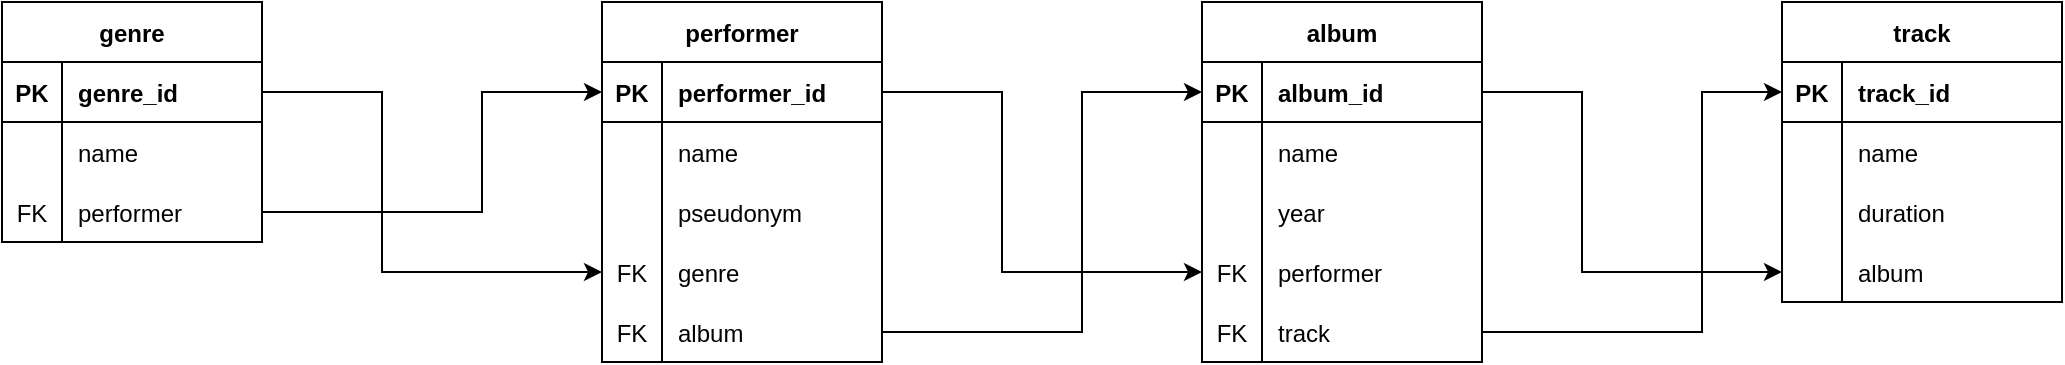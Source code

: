 <mxfile version="20.8.18" type="device"><diagram name="Страница 1" id="2P1tbJQ6iu6xO5hPFren"><mxGraphModel dx="1863" dy="605" grid="1" gridSize="10" guides="1" tooltips="1" connect="1" arrows="1" fold="1" page="1" pageScale="1" pageWidth="827" pageHeight="1169" math="0" shadow="0"><root><mxCell id="0"/><mxCell id="1" parent="0"/><mxCell id="rvvtegfZkqO3Cvzq8DBc-1" value="genre" style="shape=table;startSize=30;container=1;collapsible=1;childLayout=tableLayout;fixedRows=1;rowLines=0;fontStyle=1;align=center;resizeLast=1;" parent="1" vertex="1"><mxGeometry x="-240" y="55" width="130" height="120" as="geometry"><mxRectangle x="-180" y="240" width="70" height="30" as="alternateBounds"/></mxGeometry></mxCell><mxCell id="rvvtegfZkqO3Cvzq8DBc-2" value="" style="shape=tableRow;horizontal=0;startSize=0;swimlaneHead=0;swimlaneBody=0;fillColor=none;collapsible=0;dropTarget=0;points=[[0,0.5],[1,0.5]];portConstraint=eastwest;top=0;left=0;right=0;bottom=1;" parent="rvvtegfZkqO3Cvzq8DBc-1" vertex="1"><mxGeometry y="30" width="130" height="30" as="geometry"/></mxCell><mxCell id="rvvtegfZkqO3Cvzq8DBc-3" value="PK" style="shape=partialRectangle;connectable=0;fillColor=none;top=0;left=0;bottom=0;right=0;fontStyle=1;overflow=hidden;" parent="rvvtegfZkqO3Cvzq8DBc-2" vertex="1"><mxGeometry width="30" height="30" as="geometry"><mxRectangle width="30" height="30" as="alternateBounds"/></mxGeometry></mxCell><mxCell id="rvvtegfZkqO3Cvzq8DBc-4" value="genre_id" style="shape=partialRectangle;connectable=0;fillColor=none;top=0;left=0;bottom=0;right=0;align=left;spacingLeft=6;fontStyle=1;overflow=hidden;" parent="rvvtegfZkqO3Cvzq8DBc-2" vertex="1"><mxGeometry x="30" width="100" height="30" as="geometry"><mxRectangle width="100" height="30" as="alternateBounds"/></mxGeometry></mxCell><mxCell id="rvvtegfZkqO3Cvzq8DBc-5" value="" style="shape=tableRow;horizontal=0;startSize=0;swimlaneHead=0;swimlaneBody=0;fillColor=none;collapsible=0;dropTarget=0;points=[[0,0.5],[1,0.5]];portConstraint=eastwest;top=0;left=0;right=0;bottom=0;" parent="rvvtegfZkqO3Cvzq8DBc-1" vertex="1"><mxGeometry y="60" width="130" height="30" as="geometry"/></mxCell><mxCell id="rvvtegfZkqO3Cvzq8DBc-6" value="" style="shape=partialRectangle;connectable=0;fillColor=none;top=0;left=0;bottom=0;right=0;editable=1;overflow=hidden;" parent="rvvtegfZkqO3Cvzq8DBc-5" vertex="1"><mxGeometry width="30" height="30" as="geometry"><mxRectangle width="30" height="30" as="alternateBounds"/></mxGeometry></mxCell><mxCell id="rvvtegfZkqO3Cvzq8DBc-7" value="name" style="shape=partialRectangle;connectable=0;fillColor=none;top=0;left=0;bottom=0;right=0;align=left;spacingLeft=6;overflow=hidden;" parent="rvvtegfZkqO3Cvzq8DBc-5" vertex="1"><mxGeometry x="30" width="100" height="30" as="geometry"><mxRectangle width="100" height="30" as="alternateBounds"/></mxGeometry></mxCell><mxCell id="yr65BqVsn0OjiiQomEsh-18" style="shape=tableRow;horizontal=0;startSize=0;swimlaneHead=0;swimlaneBody=0;fillColor=none;collapsible=0;dropTarget=0;points=[[0,0.5],[1,0.5]];portConstraint=eastwest;top=0;left=0;right=0;bottom=0;" parent="rvvtegfZkqO3Cvzq8DBc-1" vertex="1"><mxGeometry y="90" width="130" height="30" as="geometry"/></mxCell><mxCell id="yr65BqVsn0OjiiQomEsh-19" value="FK" style="shape=partialRectangle;connectable=0;fillColor=none;top=0;left=0;bottom=0;right=0;editable=1;overflow=hidden;" parent="yr65BqVsn0OjiiQomEsh-18" vertex="1"><mxGeometry width="30" height="30" as="geometry"><mxRectangle width="30" height="30" as="alternateBounds"/></mxGeometry></mxCell><mxCell id="yr65BqVsn0OjiiQomEsh-20" value="performer" style="shape=partialRectangle;connectable=0;fillColor=none;top=0;left=0;bottom=0;right=0;align=left;spacingLeft=6;overflow=hidden;" parent="yr65BqVsn0OjiiQomEsh-18" vertex="1"><mxGeometry x="30" width="100" height="30" as="geometry"><mxRectangle width="100" height="30" as="alternateBounds"/></mxGeometry></mxCell><mxCell id="rvvtegfZkqO3Cvzq8DBc-14" value="album" style="shape=table;startSize=30;container=1;collapsible=1;childLayout=tableLayout;fixedRows=1;rowLines=0;fontStyle=1;align=center;resizeLast=1;" parent="1" vertex="1"><mxGeometry x="360" y="55" width="140" height="180" as="geometry"/></mxCell><mxCell id="rvvtegfZkqO3Cvzq8DBc-15" value="" style="shape=tableRow;horizontal=0;startSize=0;swimlaneHead=0;swimlaneBody=0;fillColor=none;collapsible=0;dropTarget=0;points=[[0,0.5],[1,0.5]];portConstraint=eastwest;top=0;left=0;right=0;bottom=1;" parent="rvvtegfZkqO3Cvzq8DBc-14" vertex="1"><mxGeometry y="30" width="140" height="30" as="geometry"/></mxCell><mxCell id="rvvtegfZkqO3Cvzq8DBc-16" value="PK" style="shape=partialRectangle;connectable=0;fillColor=none;top=0;left=0;bottom=0;right=0;fontStyle=1;overflow=hidden;" parent="rvvtegfZkqO3Cvzq8DBc-15" vertex="1"><mxGeometry width="30" height="30" as="geometry"><mxRectangle width="30" height="30" as="alternateBounds"/></mxGeometry></mxCell><mxCell id="rvvtegfZkqO3Cvzq8DBc-17" value="album_id" style="shape=partialRectangle;connectable=0;fillColor=none;top=0;left=0;bottom=0;right=0;align=left;spacingLeft=6;fontStyle=1;overflow=hidden;" parent="rvvtegfZkqO3Cvzq8DBc-15" vertex="1"><mxGeometry x="30" width="110" height="30" as="geometry"><mxRectangle width="110" height="30" as="alternateBounds"/></mxGeometry></mxCell><mxCell id="rvvtegfZkqO3Cvzq8DBc-18" value="" style="shape=tableRow;horizontal=0;startSize=0;swimlaneHead=0;swimlaneBody=0;fillColor=none;collapsible=0;dropTarget=0;points=[[0,0.5],[1,0.5]];portConstraint=eastwest;top=0;left=0;right=0;bottom=0;" parent="rvvtegfZkqO3Cvzq8DBc-14" vertex="1"><mxGeometry y="60" width="140" height="30" as="geometry"/></mxCell><mxCell id="rvvtegfZkqO3Cvzq8DBc-19" value="" style="shape=partialRectangle;connectable=0;fillColor=none;top=0;left=0;bottom=0;right=0;editable=1;overflow=hidden;" parent="rvvtegfZkqO3Cvzq8DBc-18" vertex="1"><mxGeometry width="30" height="30" as="geometry"><mxRectangle width="30" height="30" as="alternateBounds"/></mxGeometry></mxCell><mxCell id="rvvtegfZkqO3Cvzq8DBc-20" value="name" style="shape=partialRectangle;connectable=0;fillColor=none;top=0;left=0;bottom=0;right=0;align=left;spacingLeft=6;overflow=hidden;" parent="rvvtegfZkqO3Cvzq8DBc-18" vertex="1"><mxGeometry x="30" width="110" height="30" as="geometry"><mxRectangle width="110" height="30" as="alternateBounds"/></mxGeometry></mxCell><mxCell id="rvvtegfZkqO3Cvzq8DBc-21" value="" style="shape=tableRow;horizontal=0;startSize=0;swimlaneHead=0;swimlaneBody=0;fillColor=none;collapsible=0;dropTarget=0;points=[[0,0.5],[1,0.5]];portConstraint=eastwest;top=0;left=0;right=0;bottom=0;" parent="rvvtegfZkqO3Cvzq8DBc-14" vertex="1"><mxGeometry y="90" width="140" height="30" as="geometry"/></mxCell><mxCell id="rvvtegfZkqO3Cvzq8DBc-22" value="" style="shape=partialRectangle;connectable=0;fillColor=none;top=0;left=0;bottom=0;right=0;editable=1;overflow=hidden;" parent="rvvtegfZkqO3Cvzq8DBc-21" vertex="1"><mxGeometry width="30" height="30" as="geometry"><mxRectangle width="30" height="30" as="alternateBounds"/></mxGeometry></mxCell><mxCell id="rvvtegfZkqO3Cvzq8DBc-23" value="year" style="shape=partialRectangle;connectable=0;fillColor=none;top=0;left=0;bottom=0;right=0;align=left;spacingLeft=6;overflow=hidden;" parent="rvvtegfZkqO3Cvzq8DBc-21" vertex="1"><mxGeometry x="30" width="110" height="30" as="geometry"><mxRectangle width="110" height="30" as="alternateBounds"/></mxGeometry></mxCell><mxCell id="rvvtegfZkqO3Cvzq8DBc-24" value="" style="shape=tableRow;horizontal=0;startSize=0;swimlaneHead=0;swimlaneBody=0;fillColor=none;collapsible=0;dropTarget=0;points=[[0,0.5],[1,0.5]];portConstraint=eastwest;top=0;left=0;right=0;bottom=0;" parent="rvvtegfZkqO3Cvzq8DBc-14" vertex="1"><mxGeometry y="120" width="140" height="30" as="geometry"/></mxCell><mxCell id="rvvtegfZkqO3Cvzq8DBc-25" value="FK" style="shape=partialRectangle;connectable=0;fillColor=none;top=0;left=0;bottom=0;right=0;editable=1;overflow=hidden;" parent="rvvtegfZkqO3Cvzq8DBc-24" vertex="1"><mxGeometry width="30" height="30" as="geometry"><mxRectangle width="30" height="30" as="alternateBounds"/></mxGeometry></mxCell><mxCell id="rvvtegfZkqO3Cvzq8DBc-26" value="performer" style="shape=partialRectangle;connectable=0;fillColor=none;top=0;left=0;bottom=0;right=0;align=left;spacingLeft=6;overflow=hidden;" parent="rvvtegfZkqO3Cvzq8DBc-24" vertex="1"><mxGeometry x="30" width="110" height="30" as="geometry"><mxRectangle width="110" height="30" as="alternateBounds"/></mxGeometry></mxCell><mxCell id="yr65BqVsn0OjiiQomEsh-24" style="shape=tableRow;horizontal=0;startSize=0;swimlaneHead=0;swimlaneBody=0;fillColor=none;collapsible=0;dropTarget=0;points=[[0,0.5],[1,0.5]];portConstraint=eastwest;top=0;left=0;right=0;bottom=0;" parent="rvvtegfZkqO3Cvzq8DBc-14" vertex="1"><mxGeometry y="150" width="140" height="30" as="geometry"/></mxCell><mxCell id="yr65BqVsn0OjiiQomEsh-25" value="FK" style="shape=partialRectangle;connectable=0;fillColor=none;top=0;left=0;bottom=0;right=0;editable=1;overflow=hidden;" parent="yr65BqVsn0OjiiQomEsh-24" vertex="1"><mxGeometry width="30" height="30" as="geometry"><mxRectangle width="30" height="30" as="alternateBounds"/></mxGeometry></mxCell><mxCell id="yr65BqVsn0OjiiQomEsh-26" value="track" style="shape=partialRectangle;connectable=0;fillColor=none;top=0;left=0;bottom=0;right=0;align=left;spacingLeft=6;overflow=hidden;" parent="yr65BqVsn0OjiiQomEsh-24" vertex="1"><mxGeometry x="30" width="110" height="30" as="geometry"><mxRectangle width="110" height="30" as="alternateBounds"/></mxGeometry></mxCell><mxCell id="rvvtegfZkqO3Cvzq8DBc-27" value="performer" style="shape=table;startSize=30;container=1;collapsible=1;childLayout=tableLayout;fixedRows=1;rowLines=0;fontStyle=1;align=center;resizeLast=1;strokeColor=default;" parent="1" vertex="1"><mxGeometry x="60" y="55" width="140" height="180" as="geometry"/></mxCell><mxCell id="rvvtegfZkqO3Cvzq8DBc-28" value="" style="shape=tableRow;horizontal=0;startSize=0;swimlaneHead=0;swimlaneBody=0;fillColor=none;collapsible=0;dropTarget=0;points=[[0,0.5],[1,0.5]];portConstraint=eastwest;top=0;left=0;right=0;bottom=1;" parent="rvvtegfZkqO3Cvzq8DBc-27" vertex="1"><mxGeometry y="30" width="140" height="30" as="geometry"/></mxCell><mxCell id="rvvtegfZkqO3Cvzq8DBc-29" value="PK" style="shape=partialRectangle;connectable=0;fillColor=none;top=0;left=0;bottom=0;right=0;fontStyle=1;overflow=hidden;" parent="rvvtegfZkqO3Cvzq8DBc-28" vertex="1"><mxGeometry width="30" height="30" as="geometry"><mxRectangle width="30" height="30" as="alternateBounds"/></mxGeometry></mxCell><mxCell id="rvvtegfZkqO3Cvzq8DBc-30" value="performer_id" style="shape=partialRectangle;connectable=0;fillColor=none;top=0;left=0;bottom=0;right=0;align=left;spacingLeft=6;fontStyle=1;overflow=hidden;" parent="rvvtegfZkqO3Cvzq8DBc-28" vertex="1"><mxGeometry x="30" width="110" height="30" as="geometry"><mxRectangle width="110" height="30" as="alternateBounds"/></mxGeometry></mxCell><mxCell id="rvvtegfZkqO3Cvzq8DBc-31" value="" style="shape=tableRow;horizontal=0;startSize=0;swimlaneHead=0;swimlaneBody=0;fillColor=none;collapsible=0;dropTarget=0;points=[[0,0.5],[1,0.5]];portConstraint=eastwest;top=0;left=0;right=0;bottom=0;" parent="rvvtegfZkqO3Cvzq8DBc-27" vertex="1"><mxGeometry y="60" width="140" height="30" as="geometry"/></mxCell><mxCell id="rvvtegfZkqO3Cvzq8DBc-32" value="" style="shape=partialRectangle;connectable=0;fillColor=none;top=0;left=0;bottom=0;right=0;editable=1;overflow=hidden;" parent="rvvtegfZkqO3Cvzq8DBc-31" vertex="1"><mxGeometry width="30" height="30" as="geometry"><mxRectangle width="30" height="30" as="alternateBounds"/></mxGeometry></mxCell><mxCell id="rvvtegfZkqO3Cvzq8DBc-33" value="name" style="shape=partialRectangle;connectable=0;fillColor=none;top=0;left=0;bottom=0;right=0;align=left;spacingLeft=6;overflow=hidden;" parent="rvvtegfZkqO3Cvzq8DBc-31" vertex="1"><mxGeometry x="30" width="110" height="30" as="geometry"><mxRectangle width="110" height="30" as="alternateBounds"/></mxGeometry></mxCell><mxCell id="rvvtegfZkqO3Cvzq8DBc-34" value="" style="shape=tableRow;horizontal=0;startSize=0;swimlaneHead=0;swimlaneBody=0;fillColor=none;collapsible=0;dropTarget=0;points=[[0,0.5],[1,0.5]];portConstraint=eastwest;top=0;left=0;right=0;bottom=0;" parent="rvvtegfZkqO3Cvzq8DBc-27" vertex="1"><mxGeometry y="90" width="140" height="30" as="geometry"/></mxCell><mxCell id="rvvtegfZkqO3Cvzq8DBc-35" value="" style="shape=partialRectangle;connectable=0;fillColor=none;top=0;left=0;bottom=0;right=0;editable=1;overflow=hidden;" parent="rvvtegfZkqO3Cvzq8DBc-34" vertex="1"><mxGeometry width="30" height="30" as="geometry"><mxRectangle width="30" height="30" as="alternateBounds"/></mxGeometry></mxCell><mxCell id="rvvtegfZkqO3Cvzq8DBc-36" value="pseudonym" style="shape=partialRectangle;connectable=0;fillColor=none;top=0;left=0;bottom=0;right=0;align=left;spacingLeft=6;overflow=hidden;" parent="rvvtegfZkqO3Cvzq8DBc-34" vertex="1"><mxGeometry x="30" width="110" height="30" as="geometry"><mxRectangle width="110" height="30" as="alternateBounds"/></mxGeometry></mxCell><mxCell id="rvvtegfZkqO3Cvzq8DBc-37" value="" style="shape=tableRow;horizontal=0;startSize=0;swimlaneHead=0;swimlaneBody=0;fillColor=none;collapsible=0;dropTarget=0;points=[[0,0.5],[1,0.5]];portConstraint=eastwest;top=0;left=0;right=0;bottom=0;" parent="rvvtegfZkqO3Cvzq8DBc-27" vertex="1"><mxGeometry y="120" width="140" height="30" as="geometry"/></mxCell><mxCell id="rvvtegfZkqO3Cvzq8DBc-38" value="FK" style="shape=partialRectangle;connectable=0;fillColor=none;top=0;left=0;bottom=0;right=0;editable=1;overflow=hidden;" parent="rvvtegfZkqO3Cvzq8DBc-37" vertex="1"><mxGeometry width="30" height="30" as="geometry"><mxRectangle width="30" height="30" as="alternateBounds"/></mxGeometry></mxCell><mxCell id="rvvtegfZkqO3Cvzq8DBc-39" value="genre" style="shape=partialRectangle;connectable=0;fillColor=none;top=0;left=0;bottom=0;right=0;align=left;spacingLeft=6;overflow=hidden;" parent="rvvtegfZkqO3Cvzq8DBc-37" vertex="1"><mxGeometry x="30" width="110" height="30" as="geometry"><mxRectangle width="110" height="30" as="alternateBounds"/></mxGeometry></mxCell><mxCell id="yr65BqVsn0OjiiQomEsh-21" style="shape=tableRow;horizontal=0;startSize=0;swimlaneHead=0;swimlaneBody=0;fillColor=none;collapsible=0;dropTarget=0;points=[[0,0.5],[1,0.5]];portConstraint=eastwest;top=0;left=0;right=0;bottom=0;" parent="rvvtegfZkqO3Cvzq8DBc-27" vertex="1"><mxGeometry y="150" width="140" height="30" as="geometry"/></mxCell><mxCell id="yr65BqVsn0OjiiQomEsh-22" value="FK" style="shape=partialRectangle;connectable=0;fillColor=none;top=0;left=0;bottom=0;right=0;editable=1;overflow=hidden;" parent="yr65BqVsn0OjiiQomEsh-21" vertex="1"><mxGeometry width="30" height="30" as="geometry"><mxRectangle width="30" height="30" as="alternateBounds"/></mxGeometry></mxCell><mxCell id="yr65BqVsn0OjiiQomEsh-23" value="album" style="shape=partialRectangle;connectable=0;fillColor=none;top=0;left=0;bottom=0;right=0;align=left;spacingLeft=6;overflow=hidden;" parent="yr65BqVsn0OjiiQomEsh-21" vertex="1"><mxGeometry x="30" width="110" height="30" as="geometry"><mxRectangle width="110" height="30" as="alternateBounds"/></mxGeometry></mxCell><mxCell id="rvvtegfZkqO3Cvzq8DBc-40" value="track" style="shape=table;startSize=30;container=1;collapsible=1;childLayout=tableLayout;fixedRows=1;rowLines=0;fontStyle=1;align=center;resizeLast=1;" parent="1" vertex="1"><mxGeometry x="650" y="55" width="140" height="150" as="geometry"/></mxCell><mxCell id="rvvtegfZkqO3Cvzq8DBc-41" value="" style="shape=tableRow;horizontal=0;startSize=0;swimlaneHead=0;swimlaneBody=0;fillColor=none;collapsible=0;dropTarget=0;points=[[0,0.5],[1,0.5]];portConstraint=eastwest;top=0;left=0;right=0;bottom=1;" parent="rvvtegfZkqO3Cvzq8DBc-40" vertex="1"><mxGeometry y="30" width="140" height="30" as="geometry"/></mxCell><mxCell id="rvvtegfZkqO3Cvzq8DBc-42" value="PK" style="shape=partialRectangle;connectable=0;fillColor=none;top=0;left=0;bottom=0;right=0;fontStyle=1;overflow=hidden;" parent="rvvtegfZkqO3Cvzq8DBc-41" vertex="1"><mxGeometry width="30" height="30" as="geometry"><mxRectangle width="30" height="30" as="alternateBounds"/></mxGeometry></mxCell><mxCell id="rvvtegfZkqO3Cvzq8DBc-43" value="track_id" style="shape=partialRectangle;connectable=0;fillColor=none;top=0;left=0;bottom=0;right=0;align=left;spacingLeft=6;fontStyle=1;overflow=hidden;" parent="rvvtegfZkqO3Cvzq8DBc-41" vertex="1"><mxGeometry x="30" width="110" height="30" as="geometry"><mxRectangle width="110" height="30" as="alternateBounds"/></mxGeometry></mxCell><mxCell id="rvvtegfZkqO3Cvzq8DBc-44" value="" style="shape=tableRow;horizontal=0;startSize=0;swimlaneHead=0;swimlaneBody=0;fillColor=none;collapsible=0;dropTarget=0;points=[[0,0.5],[1,0.5]];portConstraint=eastwest;top=0;left=0;right=0;bottom=0;" parent="rvvtegfZkqO3Cvzq8DBc-40" vertex="1"><mxGeometry y="60" width="140" height="30" as="geometry"/></mxCell><mxCell id="rvvtegfZkqO3Cvzq8DBc-45" value="" style="shape=partialRectangle;connectable=0;fillColor=none;top=0;left=0;bottom=0;right=0;editable=1;overflow=hidden;" parent="rvvtegfZkqO3Cvzq8DBc-44" vertex="1"><mxGeometry width="30" height="30" as="geometry"><mxRectangle width="30" height="30" as="alternateBounds"/></mxGeometry></mxCell><mxCell id="rvvtegfZkqO3Cvzq8DBc-46" value="name" style="shape=partialRectangle;connectable=0;fillColor=none;top=0;left=0;bottom=0;right=0;align=left;spacingLeft=6;overflow=hidden;" parent="rvvtegfZkqO3Cvzq8DBc-44" vertex="1"><mxGeometry x="30" width="110" height="30" as="geometry"><mxRectangle width="110" height="30" as="alternateBounds"/></mxGeometry></mxCell><mxCell id="rvvtegfZkqO3Cvzq8DBc-47" value="" style="shape=tableRow;horizontal=0;startSize=0;swimlaneHead=0;swimlaneBody=0;fillColor=none;collapsible=0;dropTarget=0;points=[[0,0.5],[1,0.5]];portConstraint=eastwest;top=0;left=0;right=0;bottom=0;" parent="rvvtegfZkqO3Cvzq8DBc-40" vertex="1"><mxGeometry y="90" width="140" height="30" as="geometry"/></mxCell><mxCell id="rvvtegfZkqO3Cvzq8DBc-48" value="" style="shape=partialRectangle;connectable=0;fillColor=none;top=0;left=0;bottom=0;right=0;editable=1;overflow=hidden;" parent="rvvtegfZkqO3Cvzq8DBc-47" vertex="1"><mxGeometry width="30" height="30" as="geometry"><mxRectangle width="30" height="30" as="alternateBounds"/></mxGeometry></mxCell><mxCell id="rvvtegfZkqO3Cvzq8DBc-49" value="duration" style="shape=partialRectangle;connectable=0;fillColor=none;top=0;left=0;bottom=0;right=0;align=left;spacingLeft=6;overflow=hidden;" parent="rvvtegfZkqO3Cvzq8DBc-47" vertex="1"><mxGeometry x="30" width="110" height="30" as="geometry"><mxRectangle width="110" height="30" as="alternateBounds"/></mxGeometry></mxCell><mxCell id="rvvtegfZkqO3Cvzq8DBc-50" value="" style="shape=tableRow;horizontal=0;startSize=0;swimlaneHead=0;swimlaneBody=0;fillColor=none;collapsible=0;dropTarget=0;points=[[0,0.5],[1,0.5]];portConstraint=eastwest;top=0;left=0;right=0;bottom=0;" parent="rvvtegfZkqO3Cvzq8DBc-40" vertex="1"><mxGeometry y="120" width="140" height="30" as="geometry"/></mxCell><mxCell id="rvvtegfZkqO3Cvzq8DBc-51" value="" style="shape=partialRectangle;connectable=0;fillColor=none;top=0;left=0;bottom=0;right=0;editable=1;overflow=hidden;" parent="rvvtegfZkqO3Cvzq8DBc-50" vertex="1"><mxGeometry width="30" height="30" as="geometry"><mxRectangle width="30" height="30" as="alternateBounds"/></mxGeometry></mxCell><mxCell id="rvvtegfZkqO3Cvzq8DBc-52" value="album" style="shape=partialRectangle;connectable=0;fillColor=none;top=0;left=0;bottom=0;right=0;align=left;spacingLeft=6;overflow=hidden;" parent="rvvtegfZkqO3Cvzq8DBc-50" vertex="1"><mxGeometry x="30" width="110" height="30" as="geometry"><mxRectangle width="110" height="30" as="alternateBounds"/></mxGeometry></mxCell><mxCell id="yr65BqVsn0OjiiQomEsh-27" style="edgeStyle=orthogonalEdgeStyle;rounded=0;orthogonalLoop=1;jettySize=auto;html=1;" parent="1" source="yr65BqVsn0OjiiQomEsh-18" target="rvvtegfZkqO3Cvzq8DBc-28" edge="1"><mxGeometry relative="1" as="geometry"><Array as="points"><mxPoint y="160"/><mxPoint y="100"/></Array></mxGeometry></mxCell><mxCell id="yr65BqVsn0OjiiQomEsh-34" style="edgeStyle=orthogonalEdgeStyle;rounded=0;orthogonalLoop=1;jettySize=auto;html=1;entryX=0;entryY=0.5;entryDx=0;entryDy=0;elbow=vertical;" parent="1" source="rvvtegfZkqO3Cvzq8DBc-28" target="rvvtegfZkqO3Cvzq8DBc-24" edge="1"><mxGeometry relative="1" as="geometry"><Array as="points"><mxPoint x="260" y="100"/><mxPoint x="260" y="190"/></Array></mxGeometry></mxCell><mxCell id="yr65BqVsn0OjiiQomEsh-35" style="edgeStyle=orthogonalEdgeStyle;rounded=0;orthogonalLoop=1;jettySize=auto;html=1;entryX=0;entryY=0.5;entryDx=0;entryDy=0;elbow=vertical;" parent="1" source="yr65BqVsn0OjiiQomEsh-24" target="rvvtegfZkqO3Cvzq8DBc-41" edge="1"><mxGeometry relative="1" as="geometry"><Array as="points"><mxPoint x="610" y="220"/><mxPoint x="610" y="100"/></Array></mxGeometry></mxCell><mxCell id="BmHgn49JiyZcLwm7_jxS-2" style="edgeStyle=orthogonalEdgeStyle;rounded=0;orthogonalLoop=1;jettySize=auto;html=1;entryX=0;entryY=0.5;entryDx=0;entryDy=0;" edge="1" parent="1" source="yr65BqVsn0OjiiQomEsh-21" target="rvvtegfZkqO3Cvzq8DBc-15"><mxGeometry relative="1" as="geometry"><Array as="points"><mxPoint x="300" y="220"/><mxPoint x="300" y="100"/></Array></mxGeometry></mxCell><mxCell id="BmHgn49JiyZcLwm7_jxS-3" style="edgeStyle=orthogonalEdgeStyle;rounded=0;orthogonalLoop=1;jettySize=auto;html=1;entryX=0;entryY=0.5;entryDx=0;entryDy=0;" edge="1" parent="1" source="rvvtegfZkqO3Cvzq8DBc-2" target="rvvtegfZkqO3Cvzq8DBc-37"><mxGeometry relative="1" as="geometry"><Array as="points"><mxPoint x="-50" y="100"/><mxPoint x="-50" y="190"/></Array></mxGeometry></mxCell><mxCell id="BmHgn49JiyZcLwm7_jxS-4" style="edgeStyle=orthogonalEdgeStyle;rounded=0;orthogonalLoop=1;jettySize=auto;html=1;entryX=0;entryY=0.5;entryDx=0;entryDy=0;" edge="1" parent="1" source="rvvtegfZkqO3Cvzq8DBc-15" target="rvvtegfZkqO3Cvzq8DBc-50"><mxGeometry relative="1" as="geometry"><Array as="points"><mxPoint x="550" y="100"/><mxPoint x="550" y="190"/></Array></mxGeometry></mxCell></root></mxGraphModel></diagram></mxfile>